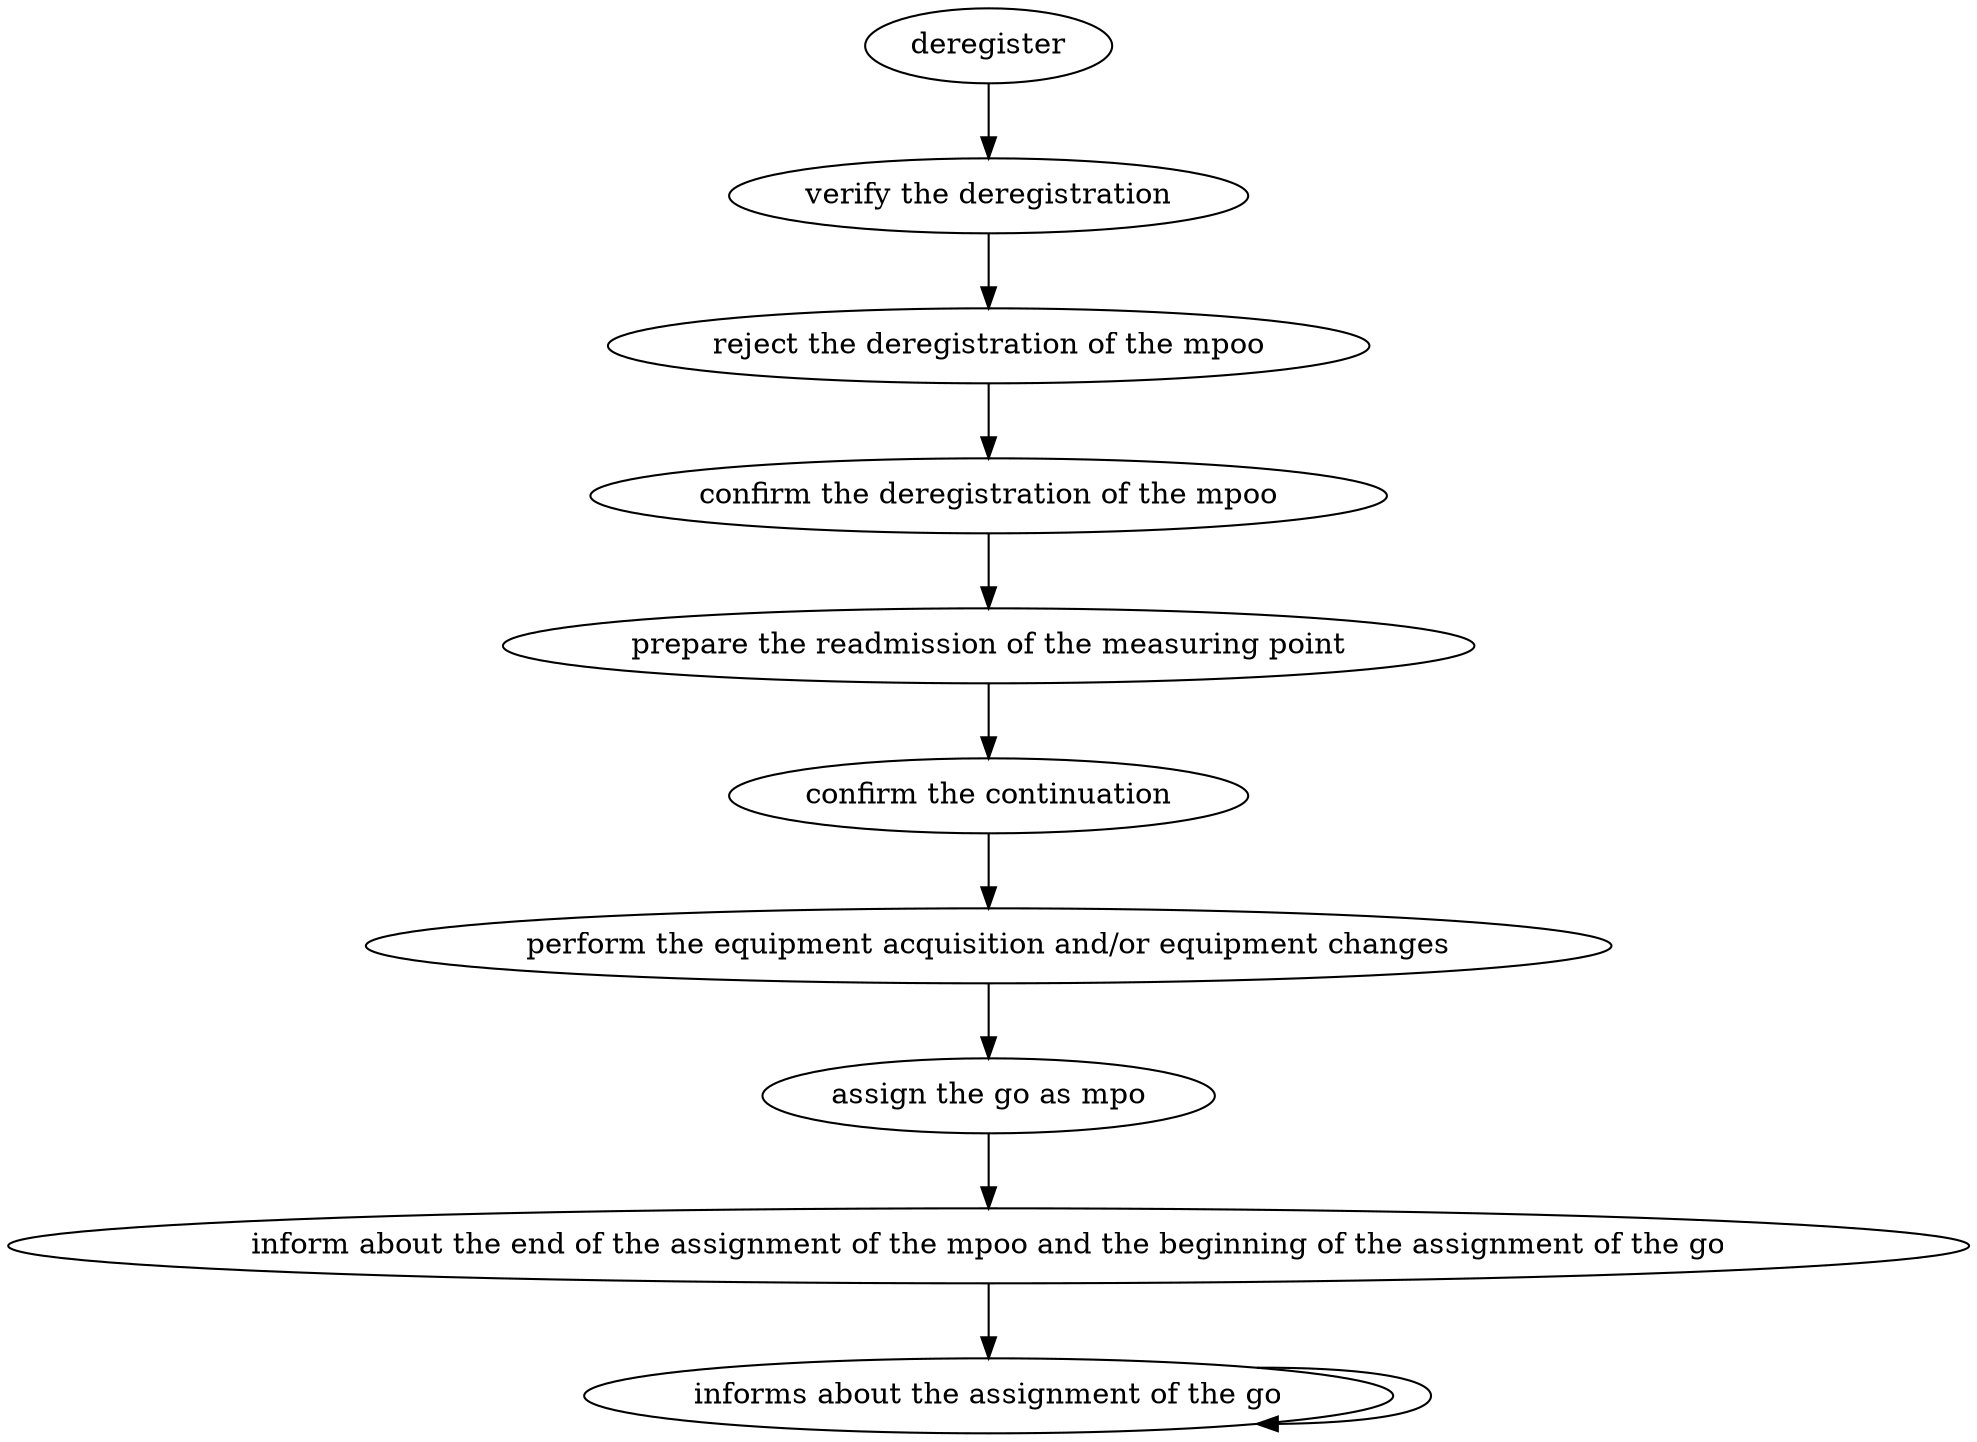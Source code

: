 digraph "doc-10.3" {
	graph [name="doc-10.3"];
	deregister	[attrs="{'type': 'Activity', 'label': 'deregister'}"];
	"verify the deregistration"	[attrs="{'type': 'Activity', 'label': 'verify the deregistration'}"];
	deregister -> "verify the deregistration"	[attrs="{'type': 'flow', 'label': 'flow'}"];
	"reject the deregistration of the mpoo"	[attrs="{'type': 'Activity', 'label': 'reject the deregistration of the mpoo'}"];
	"verify the deregistration" -> "reject the deregistration of the mpoo"	[attrs="{'type': 'flow', 'label': 'flow'}"];
	"confirm the deregistration of the mpoo"	[attrs="{'type': 'Activity', 'label': 'confirm the deregistration of the mpoo'}"];
	"reject the deregistration of the mpoo" -> "confirm the deregistration of the mpoo"	[attrs="{'type': 'flow', 'label': 'flow'}"];
	"prepare the readmission of the measuring point"	[attrs="{'type': 'Activity', 'label': 'prepare the readmission of the measuring point'}"];
	"confirm the deregistration of the mpoo" -> "prepare the readmission of the measuring point"	[attrs="{'type': 'flow', 'label': 'flow'}"];
	"confirm the continuation"	[attrs="{'type': 'Activity', 'label': 'confirm the continuation'}"];
	"prepare the readmission of the measuring point" -> "confirm the continuation"	[attrs="{'type': 'flow', 'label': 'flow'}"];
	"perform the equipment acquisition and/or equipment changes"	[attrs="{'type': 'Activity', 'label': 'perform the equipment acquisition and/or equipment changes'}"];
	"confirm the continuation" -> "perform the equipment acquisition and/or equipment changes"	[attrs="{'type': 'flow', 'label': 'flow'}"];
	"assign the go as mpo"	[attrs="{'type': 'Activity', 'label': 'assign the go as mpo'}"];
	"perform the equipment acquisition and/or equipment changes" -> "assign the go as mpo"	[attrs="{'type': 'flow', 'label': 'flow'}"];
	"inform about the end of the assignment of the mpoo and the beginning of the assignment of the go"	[attrs="{'type': 'Activity', 'label': 'inform about the end of the assignment of the mpoo and the beginning of the assignment of the go'}"];
	"assign the go as mpo" -> "inform about the end of the assignment of the mpoo and the beginning of the assignment of the go"	[attrs="{'type': 'flow', 'label': 'flow'}"];
	"informs about the assignment of the go"	[attrs="{'type': 'Activity', 'label': 'informs about the assignment of the go'}"];
	"inform about the end of the assignment of the mpoo and the beginning of the assignment of the go" -> "informs about the assignment of the go"	[attrs="{'type': 'flow', 'label': 'flow'}"];
	"informs about the assignment of the go" -> "informs about the assignment of the go"	[attrs="{'type': 'flow', 'label': 'flow'}"];
}
